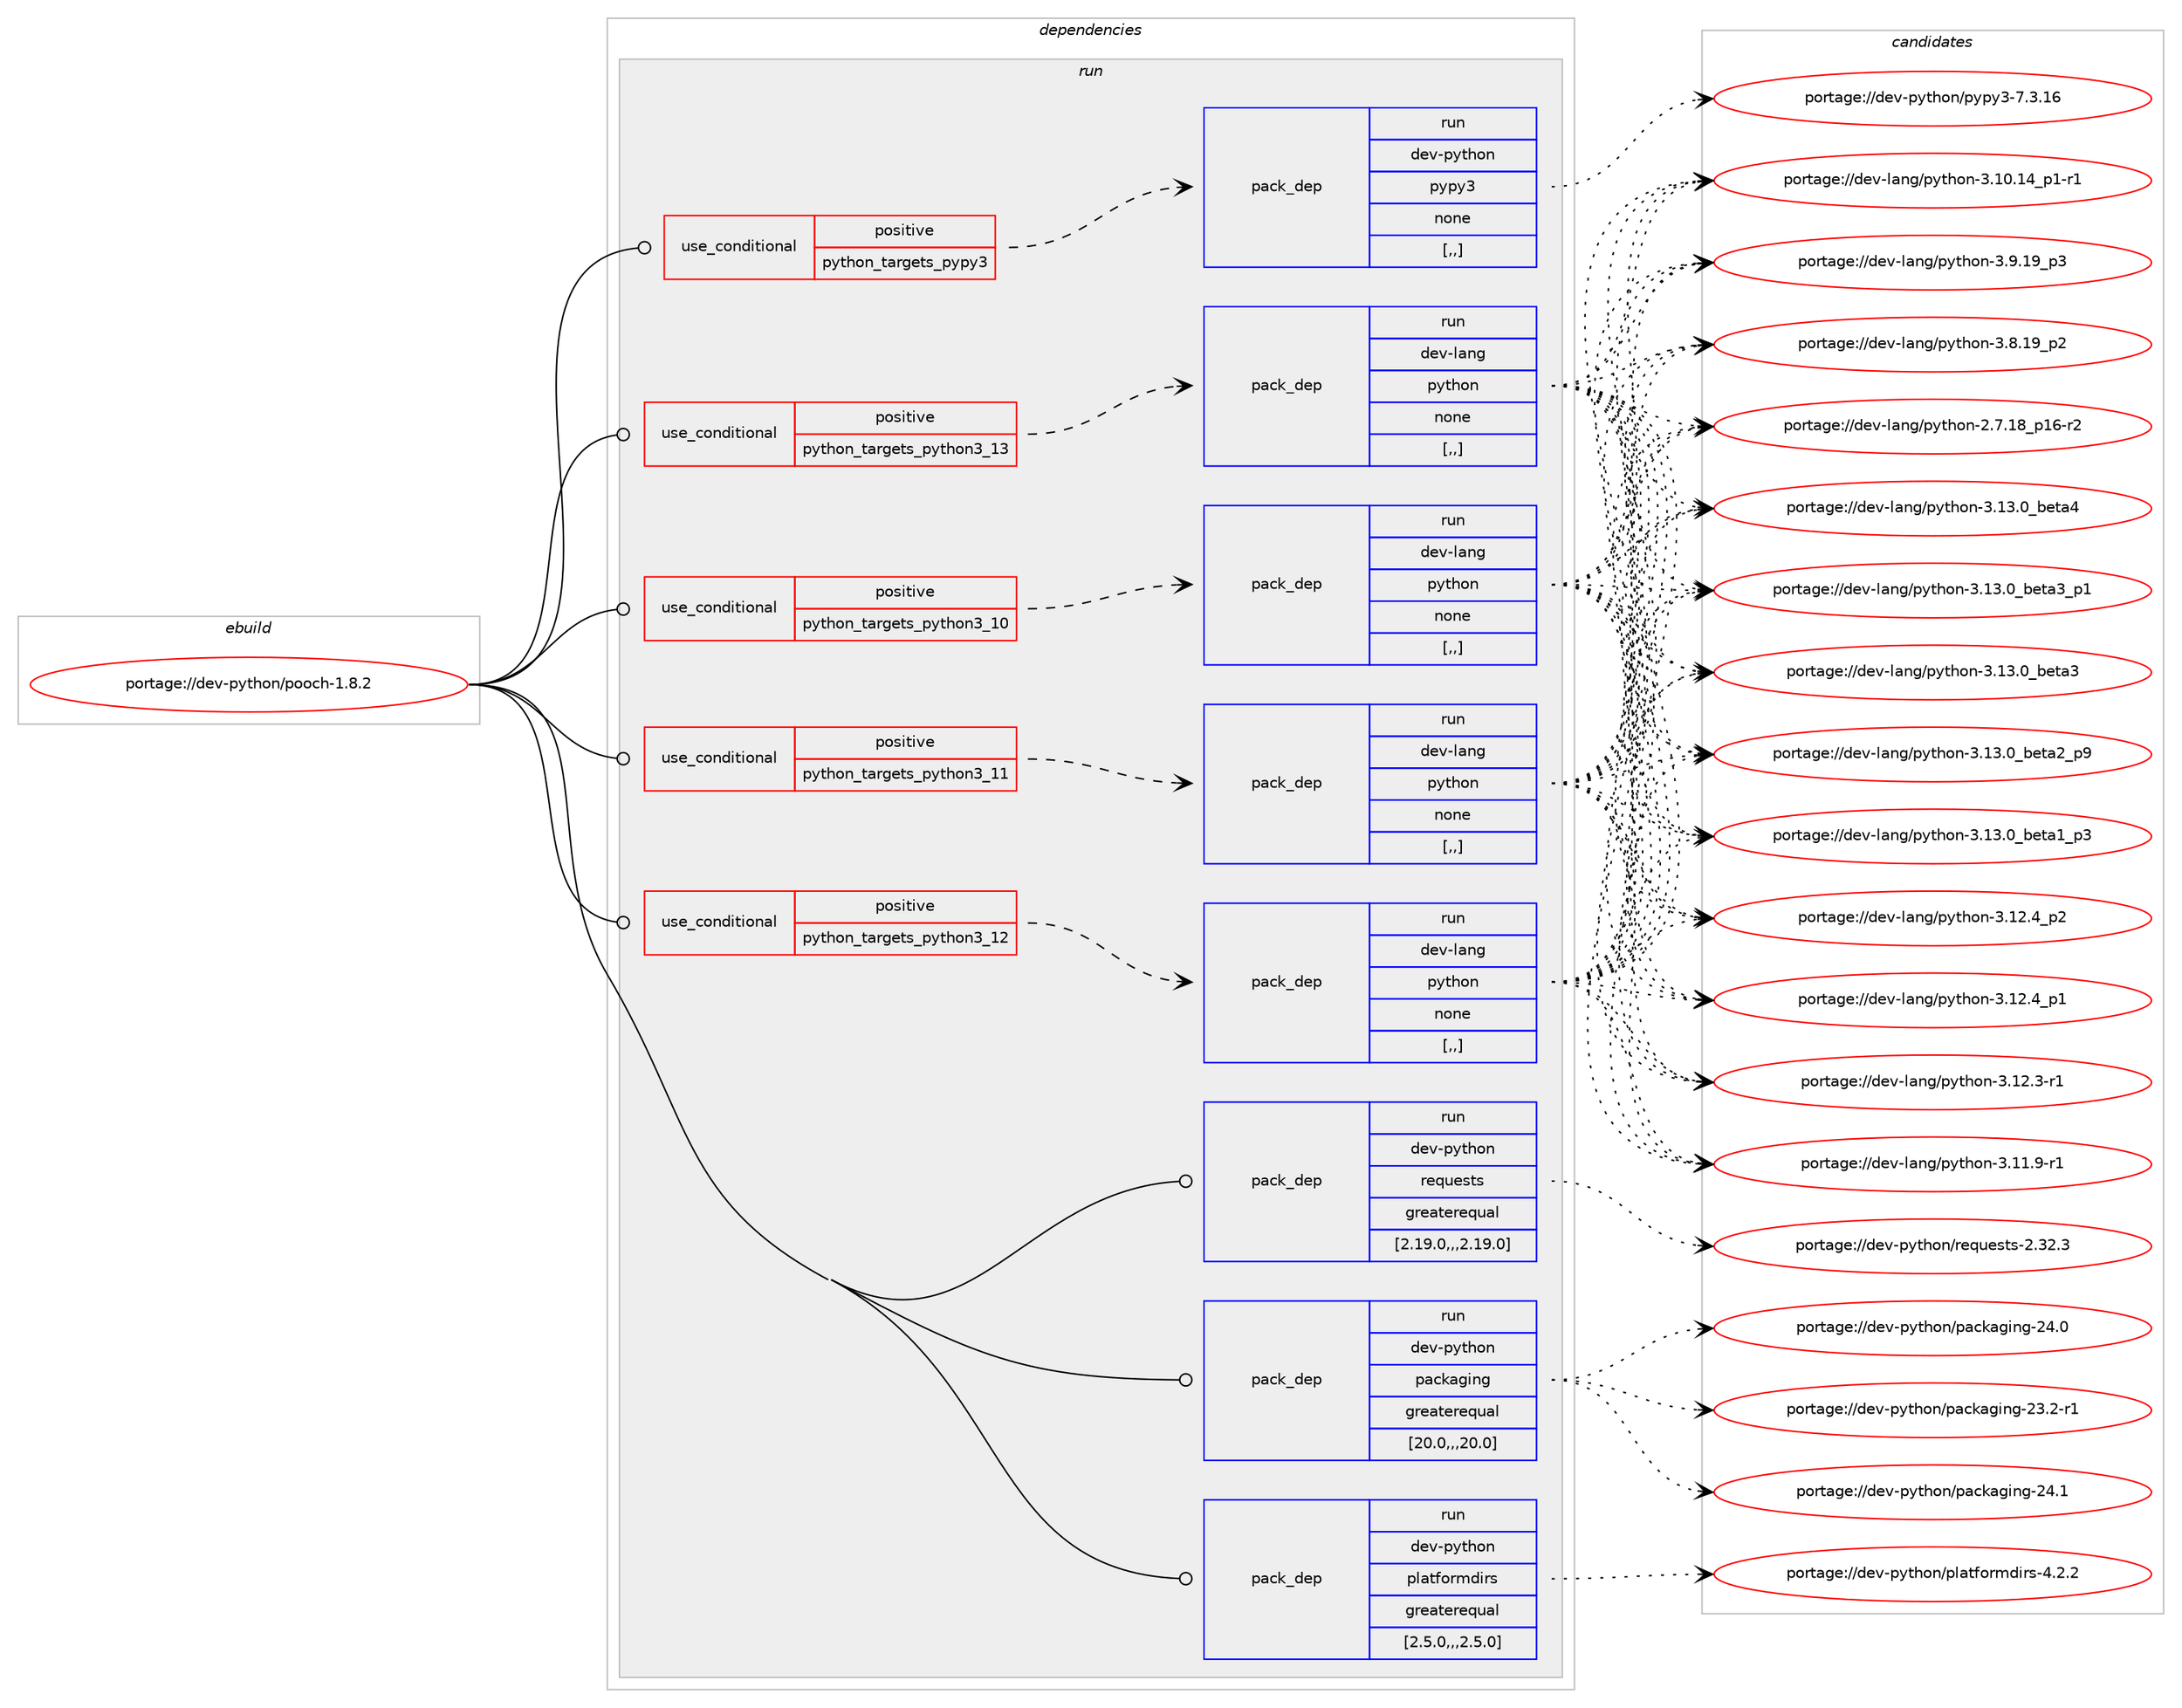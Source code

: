 digraph prolog {

# *************
# Graph options
# *************

newrank=true;
concentrate=true;
compound=true;
graph [rankdir=LR,fontname=Helvetica,fontsize=10,ranksep=1.5];#, ranksep=2.5, nodesep=0.2];
edge  [arrowhead=vee];
node  [fontname=Helvetica,fontsize=10];

# **********
# The ebuild
# **********

subgraph cluster_leftcol {
color=gray;
label=<<i>ebuild</i>>;
id [label="portage://dev-python/pooch-1.8.2", color=red, width=4, href="../dev-python/pooch-1.8.2.svg"];
}

# ****************
# The dependencies
# ****************

subgraph cluster_midcol {
color=gray;
label=<<i>dependencies</i>>;
subgraph cluster_compile {
fillcolor="#eeeeee";
style=filled;
label=<<i>compile</i>>;
}
subgraph cluster_compileandrun {
fillcolor="#eeeeee";
style=filled;
label=<<i>compile and run</i>>;
}
subgraph cluster_run {
fillcolor="#eeeeee";
style=filled;
label=<<i>run</i>>;
subgraph cond36291 {
dependency155255 [label=<<TABLE BORDER="0" CELLBORDER="1" CELLSPACING="0" CELLPADDING="4"><TR><TD ROWSPAN="3" CELLPADDING="10">use_conditional</TD></TR><TR><TD>positive</TD></TR><TR><TD>python_targets_pypy3</TD></TR></TABLE>>, shape=none, color=red];
subgraph pack117713 {
dependency155256 [label=<<TABLE BORDER="0" CELLBORDER="1" CELLSPACING="0" CELLPADDING="4" WIDTH="220"><TR><TD ROWSPAN="6" CELLPADDING="30">pack_dep</TD></TR><TR><TD WIDTH="110">run</TD></TR><TR><TD>dev-python</TD></TR><TR><TD>pypy3</TD></TR><TR><TD>none</TD></TR><TR><TD>[,,]</TD></TR></TABLE>>, shape=none, color=blue];
}
dependency155255:e -> dependency155256:w [weight=20,style="dashed",arrowhead="vee"];
}
id:e -> dependency155255:w [weight=20,style="solid",arrowhead="odot"];
subgraph cond36292 {
dependency155257 [label=<<TABLE BORDER="0" CELLBORDER="1" CELLSPACING="0" CELLPADDING="4"><TR><TD ROWSPAN="3" CELLPADDING="10">use_conditional</TD></TR><TR><TD>positive</TD></TR><TR><TD>python_targets_python3_10</TD></TR></TABLE>>, shape=none, color=red];
subgraph pack117714 {
dependency155258 [label=<<TABLE BORDER="0" CELLBORDER="1" CELLSPACING="0" CELLPADDING="4" WIDTH="220"><TR><TD ROWSPAN="6" CELLPADDING="30">pack_dep</TD></TR><TR><TD WIDTH="110">run</TD></TR><TR><TD>dev-lang</TD></TR><TR><TD>python</TD></TR><TR><TD>none</TD></TR><TR><TD>[,,]</TD></TR></TABLE>>, shape=none, color=blue];
}
dependency155257:e -> dependency155258:w [weight=20,style="dashed",arrowhead="vee"];
}
id:e -> dependency155257:w [weight=20,style="solid",arrowhead="odot"];
subgraph cond36293 {
dependency155259 [label=<<TABLE BORDER="0" CELLBORDER="1" CELLSPACING="0" CELLPADDING="4"><TR><TD ROWSPAN="3" CELLPADDING="10">use_conditional</TD></TR><TR><TD>positive</TD></TR><TR><TD>python_targets_python3_11</TD></TR></TABLE>>, shape=none, color=red];
subgraph pack117715 {
dependency155260 [label=<<TABLE BORDER="0" CELLBORDER="1" CELLSPACING="0" CELLPADDING="4" WIDTH="220"><TR><TD ROWSPAN="6" CELLPADDING="30">pack_dep</TD></TR><TR><TD WIDTH="110">run</TD></TR><TR><TD>dev-lang</TD></TR><TR><TD>python</TD></TR><TR><TD>none</TD></TR><TR><TD>[,,]</TD></TR></TABLE>>, shape=none, color=blue];
}
dependency155259:e -> dependency155260:w [weight=20,style="dashed",arrowhead="vee"];
}
id:e -> dependency155259:w [weight=20,style="solid",arrowhead="odot"];
subgraph cond36294 {
dependency155261 [label=<<TABLE BORDER="0" CELLBORDER="1" CELLSPACING="0" CELLPADDING="4"><TR><TD ROWSPAN="3" CELLPADDING="10">use_conditional</TD></TR><TR><TD>positive</TD></TR><TR><TD>python_targets_python3_12</TD></TR></TABLE>>, shape=none, color=red];
subgraph pack117716 {
dependency155262 [label=<<TABLE BORDER="0" CELLBORDER="1" CELLSPACING="0" CELLPADDING="4" WIDTH="220"><TR><TD ROWSPAN="6" CELLPADDING="30">pack_dep</TD></TR><TR><TD WIDTH="110">run</TD></TR><TR><TD>dev-lang</TD></TR><TR><TD>python</TD></TR><TR><TD>none</TD></TR><TR><TD>[,,]</TD></TR></TABLE>>, shape=none, color=blue];
}
dependency155261:e -> dependency155262:w [weight=20,style="dashed",arrowhead="vee"];
}
id:e -> dependency155261:w [weight=20,style="solid",arrowhead="odot"];
subgraph cond36295 {
dependency155263 [label=<<TABLE BORDER="0" CELLBORDER="1" CELLSPACING="0" CELLPADDING="4"><TR><TD ROWSPAN="3" CELLPADDING="10">use_conditional</TD></TR><TR><TD>positive</TD></TR><TR><TD>python_targets_python3_13</TD></TR></TABLE>>, shape=none, color=red];
subgraph pack117717 {
dependency155264 [label=<<TABLE BORDER="0" CELLBORDER="1" CELLSPACING="0" CELLPADDING="4" WIDTH="220"><TR><TD ROWSPAN="6" CELLPADDING="30">pack_dep</TD></TR><TR><TD WIDTH="110">run</TD></TR><TR><TD>dev-lang</TD></TR><TR><TD>python</TD></TR><TR><TD>none</TD></TR><TR><TD>[,,]</TD></TR></TABLE>>, shape=none, color=blue];
}
dependency155263:e -> dependency155264:w [weight=20,style="dashed",arrowhead="vee"];
}
id:e -> dependency155263:w [weight=20,style="solid",arrowhead="odot"];
subgraph pack117718 {
dependency155265 [label=<<TABLE BORDER="0" CELLBORDER="1" CELLSPACING="0" CELLPADDING="4" WIDTH="220"><TR><TD ROWSPAN="6" CELLPADDING="30">pack_dep</TD></TR><TR><TD WIDTH="110">run</TD></TR><TR><TD>dev-python</TD></TR><TR><TD>packaging</TD></TR><TR><TD>greaterequal</TD></TR><TR><TD>[20.0,,,20.0]</TD></TR></TABLE>>, shape=none, color=blue];
}
id:e -> dependency155265:w [weight=20,style="solid",arrowhead="odot"];
subgraph pack117719 {
dependency155266 [label=<<TABLE BORDER="0" CELLBORDER="1" CELLSPACING="0" CELLPADDING="4" WIDTH="220"><TR><TD ROWSPAN="6" CELLPADDING="30">pack_dep</TD></TR><TR><TD WIDTH="110">run</TD></TR><TR><TD>dev-python</TD></TR><TR><TD>platformdirs</TD></TR><TR><TD>greaterequal</TD></TR><TR><TD>[2.5.0,,,2.5.0]</TD></TR></TABLE>>, shape=none, color=blue];
}
id:e -> dependency155266:w [weight=20,style="solid",arrowhead="odot"];
subgraph pack117720 {
dependency155267 [label=<<TABLE BORDER="0" CELLBORDER="1" CELLSPACING="0" CELLPADDING="4" WIDTH="220"><TR><TD ROWSPAN="6" CELLPADDING="30">pack_dep</TD></TR><TR><TD WIDTH="110">run</TD></TR><TR><TD>dev-python</TD></TR><TR><TD>requests</TD></TR><TR><TD>greaterequal</TD></TR><TR><TD>[2.19.0,,,2.19.0]</TD></TR></TABLE>>, shape=none, color=blue];
}
id:e -> dependency155267:w [weight=20,style="solid",arrowhead="odot"];
}
}

# **************
# The candidates
# **************

subgraph cluster_choices {
rank=same;
color=gray;
label=<<i>candidates</i>>;

subgraph choice117713 {
color=black;
nodesep=1;
choice10010111845112121116104111110471121211121215145554651464954 [label="portage://dev-python/pypy3-7.3.16", color=red, width=4,href="../dev-python/pypy3-7.3.16.svg"];
dependency155256:e -> choice10010111845112121116104111110471121211121215145554651464954:w [style=dotted,weight="100"];
}
subgraph choice117714 {
color=black;
nodesep=1;
choice1001011184510897110103471121211161041111104551464951464895981011169752 [label="portage://dev-lang/python-3.13.0_beta4", color=red, width=4,href="../dev-lang/python-3.13.0_beta4.svg"];
choice10010111845108971101034711212111610411111045514649514648959810111697519511249 [label="portage://dev-lang/python-3.13.0_beta3_p1", color=red, width=4,href="../dev-lang/python-3.13.0_beta3_p1.svg"];
choice1001011184510897110103471121211161041111104551464951464895981011169751 [label="portage://dev-lang/python-3.13.0_beta3", color=red, width=4,href="../dev-lang/python-3.13.0_beta3.svg"];
choice10010111845108971101034711212111610411111045514649514648959810111697509511257 [label="portage://dev-lang/python-3.13.0_beta2_p9", color=red, width=4,href="../dev-lang/python-3.13.0_beta2_p9.svg"];
choice10010111845108971101034711212111610411111045514649514648959810111697499511251 [label="portage://dev-lang/python-3.13.0_beta1_p3", color=red, width=4,href="../dev-lang/python-3.13.0_beta1_p3.svg"];
choice100101118451089711010347112121116104111110455146495046529511250 [label="portage://dev-lang/python-3.12.4_p2", color=red, width=4,href="../dev-lang/python-3.12.4_p2.svg"];
choice100101118451089711010347112121116104111110455146495046529511249 [label="portage://dev-lang/python-3.12.4_p1", color=red, width=4,href="../dev-lang/python-3.12.4_p1.svg"];
choice100101118451089711010347112121116104111110455146495046514511449 [label="portage://dev-lang/python-3.12.3-r1", color=red, width=4,href="../dev-lang/python-3.12.3-r1.svg"];
choice100101118451089711010347112121116104111110455146494946574511449 [label="portage://dev-lang/python-3.11.9-r1", color=red, width=4,href="../dev-lang/python-3.11.9-r1.svg"];
choice100101118451089711010347112121116104111110455146494846495295112494511449 [label="portage://dev-lang/python-3.10.14_p1-r1", color=red, width=4,href="../dev-lang/python-3.10.14_p1-r1.svg"];
choice100101118451089711010347112121116104111110455146574649579511251 [label="portage://dev-lang/python-3.9.19_p3", color=red, width=4,href="../dev-lang/python-3.9.19_p3.svg"];
choice100101118451089711010347112121116104111110455146564649579511250 [label="portage://dev-lang/python-3.8.19_p2", color=red, width=4,href="../dev-lang/python-3.8.19_p2.svg"];
choice100101118451089711010347112121116104111110455046554649569511249544511450 [label="portage://dev-lang/python-2.7.18_p16-r2", color=red, width=4,href="../dev-lang/python-2.7.18_p16-r2.svg"];
dependency155258:e -> choice1001011184510897110103471121211161041111104551464951464895981011169752:w [style=dotted,weight="100"];
dependency155258:e -> choice10010111845108971101034711212111610411111045514649514648959810111697519511249:w [style=dotted,weight="100"];
dependency155258:e -> choice1001011184510897110103471121211161041111104551464951464895981011169751:w [style=dotted,weight="100"];
dependency155258:e -> choice10010111845108971101034711212111610411111045514649514648959810111697509511257:w [style=dotted,weight="100"];
dependency155258:e -> choice10010111845108971101034711212111610411111045514649514648959810111697499511251:w [style=dotted,weight="100"];
dependency155258:e -> choice100101118451089711010347112121116104111110455146495046529511250:w [style=dotted,weight="100"];
dependency155258:e -> choice100101118451089711010347112121116104111110455146495046529511249:w [style=dotted,weight="100"];
dependency155258:e -> choice100101118451089711010347112121116104111110455146495046514511449:w [style=dotted,weight="100"];
dependency155258:e -> choice100101118451089711010347112121116104111110455146494946574511449:w [style=dotted,weight="100"];
dependency155258:e -> choice100101118451089711010347112121116104111110455146494846495295112494511449:w [style=dotted,weight="100"];
dependency155258:e -> choice100101118451089711010347112121116104111110455146574649579511251:w [style=dotted,weight="100"];
dependency155258:e -> choice100101118451089711010347112121116104111110455146564649579511250:w [style=dotted,weight="100"];
dependency155258:e -> choice100101118451089711010347112121116104111110455046554649569511249544511450:w [style=dotted,weight="100"];
}
subgraph choice117715 {
color=black;
nodesep=1;
choice1001011184510897110103471121211161041111104551464951464895981011169752 [label="portage://dev-lang/python-3.13.0_beta4", color=red, width=4,href="../dev-lang/python-3.13.0_beta4.svg"];
choice10010111845108971101034711212111610411111045514649514648959810111697519511249 [label="portage://dev-lang/python-3.13.0_beta3_p1", color=red, width=4,href="../dev-lang/python-3.13.0_beta3_p1.svg"];
choice1001011184510897110103471121211161041111104551464951464895981011169751 [label="portage://dev-lang/python-3.13.0_beta3", color=red, width=4,href="../dev-lang/python-3.13.0_beta3.svg"];
choice10010111845108971101034711212111610411111045514649514648959810111697509511257 [label="portage://dev-lang/python-3.13.0_beta2_p9", color=red, width=4,href="../dev-lang/python-3.13.0_beta2_p9.svg"];
choice10010111845108971101034711212111610411111045514649514648959810111697499511251 [label="portage://dev-lang/python-3.13.0_beta1_p3", color=red, width=4,href="../dev-lang/python-3.13.0_beta1_p3.svg"];
choice100101118451089711010347112121116104111110455146495046529511250 [label="portage://dev-lang/python-3.12.4_p2", color=red, width=4,href="../dev-lang/python-3.12.4_p2.svg"];
choice100101118451089711010347112121116104111110455146495046529511249 [label="portage://dev-lang/python-3.12.4_p1", color=red, width=4,href="../dev-lang/python-3.12.4_p1.svg"];
choice100101118451089711010347112121116104111110455146495046514511449 [label="portage://dev-lang/python-3.12.3-r1", color=red, width=4,href="../dev-lang/python-3.12.3-r1.svg"];
choice100101118451089711010347112121116104111110455146494946574511449 [label="portage://dev-lang/python-3.11.9-r1", color=red, width=4,href="../dev-lang/python-3.11.9-r1.svg"];
choice100101118451089711010347112121116104111110455146494846495295112494511449 [label="portage://dev-lang/python-3.10.14_p1-r1", color=red, width=4,href="../dev-lang/python-3.10.14_p1-r1.svg"];
choice100101118451089711010347112121116104111110455146574649579511251 [label="portage://dev-lang/python-3.9.19_p3", color=red, width=4,href="../dev-lang/python-3.9.19_p3.svg"];
choice100101118451089711010347112121116104111110455146564649579511250 [label="portage://dev-lang/python-3.8.19_p2", color=red, width=4,href="../dev-lang/python-3.8.19_p2.svg"];
choice100101118451089711010347112121116104111110455046554649569511249544511450 [label="portage://dev-lang/python-2.7.18_p16-r2", color=red, width=4,href="../dev-lang/python-2.7.18_p16-r2.svg"];
dependency155260:e -> choice1001011184510897110103471121211161041111104551464951464895981011169752:w [style=dotted,weight="100"];
dependency155260:e -> choice10010111845108971101034711212111610411111045514649514648959810111697519511249:w [style=dotted,weight="100"];
dependency155260:e -> choice1001011184510897110103471121211161041111104551464951464895981011169751:w [style=dotted,weight="100"];
dependency155260:e -> choice10010111845108971101034711212111610411111045514649514648959810111697509511257:w [style=dotted,weight="100"];
dependency155260:e -> choice10010111845108971101034711212111610411111045514649514648959810111697499511251:w [style=dotted,weight="100"];
dependency155260:e -> choice100101118451089711010347112121116104111110455146495046529511250:w [style=dotted,weight="100"];
dependency155260:e -> choice100101118451089711010347112121116104111110455146495046529511249:w [style=dotted,weight="100"];
dependency155260:e -> choice100101118451089711010347112121116104111110455146495046514511449:w [style=dotted,weight="100"];
dependency155260:e -> choice100101118451089711010347112121116104111110455146494946574511449:w [style=dotted,weight="100"];
dependency155260:e -> choice100101118451089711010347112121116104111110455146494846495295112494511449:w [style=dotted,weight="100"];
dependency155260:e -> choice100101118451089711010347112121116104111110455146574649579511251:w [style=dotted,weight="100"];
dependency155260:e -> choice100101118451089711010347112121116104111110455146564649579511250:w [style=dotted,weight="100"];
dependency155260:e -> choice100101118451089711010347112121116104111110455046554649569511249544511450:w [style=dotted,weight="100"];
}
subgraph choice117716 {
color=black;
nodesep=1;
choice1001011184510897110103471121211161041111104551464951464895981011169752 [label="portage://dev-lang/python-3.13.0_beta4", color=red, width=4,href="../dev-lang/python-3.13.0_beta4.svg"];
choice10010111845108971101034711212111610411111045514649514648959810111697519511249 [label="portage://dev-lang/python-3.13.0_beta3_p1", color=red, width=4,href="../dev-lang/python-3.13.0_beta3_p1.svg"];
choice1001011184510897110103471121211161041111104551464951464895981011169751 [label="portage://dev-lang/python-3.13.0_beta3", color=red, width=4,href="../dev-lang/python-3.13.0_beta3.svg"];
choice10010111845108971101034711212111610411111045514649514648959810111697509511257 [label="portage://dev-lang/python-3.13.0_beta2_p9", color=red, width=4,href="../dev-lang/python-3.13.0_beta2_p9.svg"];
choice10010111845108971101034711212111610411111045514649514648959810111697499511251 [label="portage://dev-lang/python-3.13.0_beta1_p3", color=red, width=4,href="../dev-lang/python-3.13.0_beta1_p3.svg"];
choice100101118451089711010347112121116104111110455146495046529511250 [label="portage://dev-lang/python-3.12.4_p2", color=red, width=4,href="../dev-lang/python-3.12.4_p2.svg"];
choice100101118451089711010347112121116104111110455146495046529511249 [label="portage://dev-lang/python-3.12.4_p1", color=red, width=4,href="../dev-lang/python-3.12.4_p1.svg"];
choice100101118451089711010347112121116104111110455146495046514511449 [label="portage://dev-lang/python-3.12.3-r1", color=red, width=4,href="../dev-lang/python-3.12.3-r1.svg"];
choice100101118451089711010347112121116104111110455146494946574511449 [label="portage://dev-lang/python-3.11.9-r1", color=red, width=4,href="../dev-lang/python-3.11.9-r1.svg"];
choice100101118451089711010347112121116104111110455146494846495295112494511449 [label="portage://dev-lang/python-3.10.14_p1-r1", color=red, width=4,href="../dev-lang/python-3.10.14_p1-r1.svg"];
choice100101118451089711010347112121116104111110455146574649579511251 [label="portage://dev-lang/python-3.9.19_p3", color=red, width=4,href="../dev-lang/python-3.9.19_p3.svg"];
choice100101118451089711010347112121116104111110455146564649579511250 [label="portage://dev-lang/python-3.8.19_p2", color=red, width=4,href="../dev-lang/python-3.8.19_p2.svg"];
choice100101118451089711010347112121116104111110455046554649569511249544511450 [label="portage://dev-lang/python-2.7.18_p16-r2", color=red, width=4,href="../dev-lang/python-2.7.18_p16-r2.svg"];
dependency155262:e -> choice1001011184510897110103471121211161041111104551464951464895981011169752:w [style=dotted,weight="100"];
dependency155262:e -> choice10010111845108971101034711212111610411111045514649514648959810111697519511249:w [style=dotted,weight="100"];
dependency155262:e -> choice1001011184510897110103471121211161041111104551464951464895981011169751:w [style=dotted,weight="100"];
dependency155262:e -> choice10010111845108971101034711212111610411111045514649514648959810111697509511257:w [style=dotted,weight="100"];
dependency155262:e -> choice10010111845108971101034711212111610411111045514649514648959810111697499511251:w [style=dotted,weight="100"];
dependency155262:e -> choice100101118451089711010347112121116104111110455146495046529511250:w [style=dotted,weight="100"];
dependency155262:e -> choice100101118451089711010347112121116104111110455146495046529511249:w [style=dotted,weight="100"];
dependency155262:e -> choice100101118451089711010347112121116104111110455146495046514511449:w [style=dotted,weight="100"];
dependency155262:e -> choice100101118451089711010347112121116104111110455146494946574511449:w [style=dotted,weight="100"];
dependency155262:e -> choice100101118451089711010347112121116104111110455146494846495295112494511449:w [style=dotted,weight="100"];
dependency155262:e -> choice100101118451089711010347112121116104111110455146574649579511251:w [style=dotted,weight="100"];
dependency155262:e -> choice100101118451089711010347112121116104111110455146564649579511250:w [style=dotted,weight="100"];
dependency155262:e -> choice100101118451089711010347112121116104111110455046554649569511249544511450:w [style=dotted,weight="100"];
}
subgraph choice117717 {
color=black;
nodesep=1;
choice1001011184510897110103471121211161041111104551464951464895981011169752 [label="portage://dev-lang/python-3.13.0_beta4", color=red, width=4,href="../dev-lang/python-3.13.0_beta4.svg"];
choice10010111845108971101034711212111610411111045514649514648959810111697519511249 [label="portage://dev-lang/python-3.13.0_beta3_p1", color=red, width=4,href="../dev-lang/python-3.13.0_beta3_p1.svg"];
choice1001011184510897110103471121211161041111104551464951464895981011169751 [label="portage://dev-lang/python-3.13.0_beta3", color=red, width=4,href="../dev-lang/python-3.13.0_beta3.svg"];
choice10010111845108971101034711212111610411111045514649514648959810111697509511257 [label="portage://dev-lang/python-3.13.0_beta2_p9", color=red, width=4,href="../dev-lang/python-3.13.0_beta2_p9.svg"];
choice10010111845108971101034711212111610411111045514649514648959810111697499511251 [label="portage://dev-lang/python-3.13.0_beta1_p3", color=red, width=4,href="../dev-lang/python-3.13.0_beta1_p3.svg"];
choice100101118451089711010347112121116104111110455146495046529511250 [label="portage://dev-lang/python-3.12.4_p2", color=red, width=4,href="../dev-lang/python-3.12.4_p2.svg"];
choice100101118451089711010347112121116104111110455146495046529511249 [label="portage://dev-lang/python-3.12.4_p1", color=red, width=4,href="../dev-lang/python-3.12.4_p1.svg"];
choice100101118451089711010347112121116104111110455146495046514511449 [label="portage://dev-lang/python-3.12.3-r1", color=red, width=4,href="../dev-lang/python-3.12.3-r1.svg"];
choice100101118451089711010347112121116104111110455146494946574511449 [label="portage://dev-lang/python-3.11.9-r1", color=red, width=4,href="../dev-lang/python-3.11.9-r1.svg"];
choice100101118451089711010347112121116104111110455146494846495295112494511449 [label="portage://dev-lang/python-3.10.14_p1-r1", color=red, width=4,href="../dev-lang/python-3.10.14_p1-r1.svg"];
choice100101118451089711010347112121116104111110455146574649579511251 [label="portage://dev-lang/python-3.9.19_p3", color=red, width=4,href="../dev-lang/python-3.9.19_p3.svg"];
choice100101118451089711010347112121116104111110455146564649579511250 [label="portage://dev-lang/python-3.8.19_p2", color=red, width=4,href="../dev-lang/python-3.8.19_p2.svg"];
choice100101118451089711010347112121116104111110455046554649569511249544511450 [label="portage://dev-lang/python-2.7.18_p16-r2", color=red, width=4,href="../dev-lang/python-2.7.18_p16-r2.svg"];
dependency155264:e -> choice1001011184510897110103471121211161041111104551464951464895981011169752:w [style=dotted,weight="100"];
dependency155264:e -> choice10010111845108971101034711212111610411111045514649514648959810111697519511249:w [style=dotted,weight="100"];
dependency155264:e -> choice1001011184510897110103471121211161041111104551464951464895981011169751:w [style=dotted,weight="100"];
dependency155264:e -> choice10010111845108971101034711212111610411111045514649514648959810111697509511257:w [style=dotted,weight="100"];
dependency155264:e -> choice10010111845108971101034711212111610411111045514649514648959810111697499511251:w [style=dotted,weight="100"];
dependency155264:e -> choice100101118451089711010347112121116104111110455146495046529511250:w [style=dotted,weight="100"];
dependency155264:e -> choice100101118451089711010347112121116104111110455146495046529511249:w [style=dotted,weight="100"];
dependency155264:e -> choice100101118451089711010347112121116104111110455146495046514511449:w [style=dotted,weight="100"];
dependency155264:e -> choice100101118451089711010347112121116104111110455146494946574511449:w [style=dotted,weight="100"];
dependency155264:e -> choice100101118451089711010347112121116104111110455146494846495295112494511449:w [style=dotted,weight="100"];
dependency155264:e -> choice100101118451089711010347112121116104111110455146574649579511251:w [style=dotted,weight="100"];
dependency155264:e -> choice100101118451089711010347112121116104111110455146564649579511250:w [style=dotted,weight="100"];
dependency155264:e -> choice100101118451089711010347112121116104111110455046554649569511249544511450:w [style=dotted,weight="100"];
}
subgraph choice117718 {
color=black;
nodesep=1;
choice10010111845112121116104111110471129799107971031051101034550524649 [label="portage://dev-python/packaging-24.1", color=red, width=4,href="../dev-python/packaging-24.1.svg"];
choice10010111845112121116104111110471129799107971031051101034550524648 [label="portage://dev-python/packaging-24.0", color=red, width=4,href="../dev-python/packaging-24.0.svg"];
choice100101118451121211161041111104711297991079710310511010345505146504511449 [label="portage://dev-python/packaging-23.2-r1", color=red, width=4,href="../dev-python/packaging-23.2-r1.svg"];
dependency155265:e -> choice10010111845112121116104111110471129799107971031051101034550524649:w [style=dotted,weight="100"];
dependency155265:e -> choice10010111845112121116104111110471129799107971031051101034550524648:w [style=dotted,weight="100"];
dependency155265:e -> choice100101118451121211161041111104711297991079710310511010345505146504511449:w [style=dotted,weight="100"];
}
subgraph choice117719 {
color=black;
nodesep=1;
choice100101118451121211161041111104711210897116102111114109100105114115455246504650 [label="portage://dev-python/platformdirs-4.2.2", color=red, width=4,href="../dev-python/platformdirs-4.2.2.svg"];
dependency155266:e -> choice100101118451121211161041111104711210897116102111114109100105114115455246504650:w [style=dotted,weight="100"];
}
subgraph choice117720 {
color=black;
nodesep=1;
choice100101118451121211161041111104711410111311710111511611545504651504651 [label="portage://dev-python/requests-2.32.3", color=red, width=4,href="../dev-python/requests-2.32.3.svg"];
dependency155267:e -> choice100101118451121211161041111104711410111311710111511611545504651504651:w [style=dotted,weight="100"];
}
}

}
